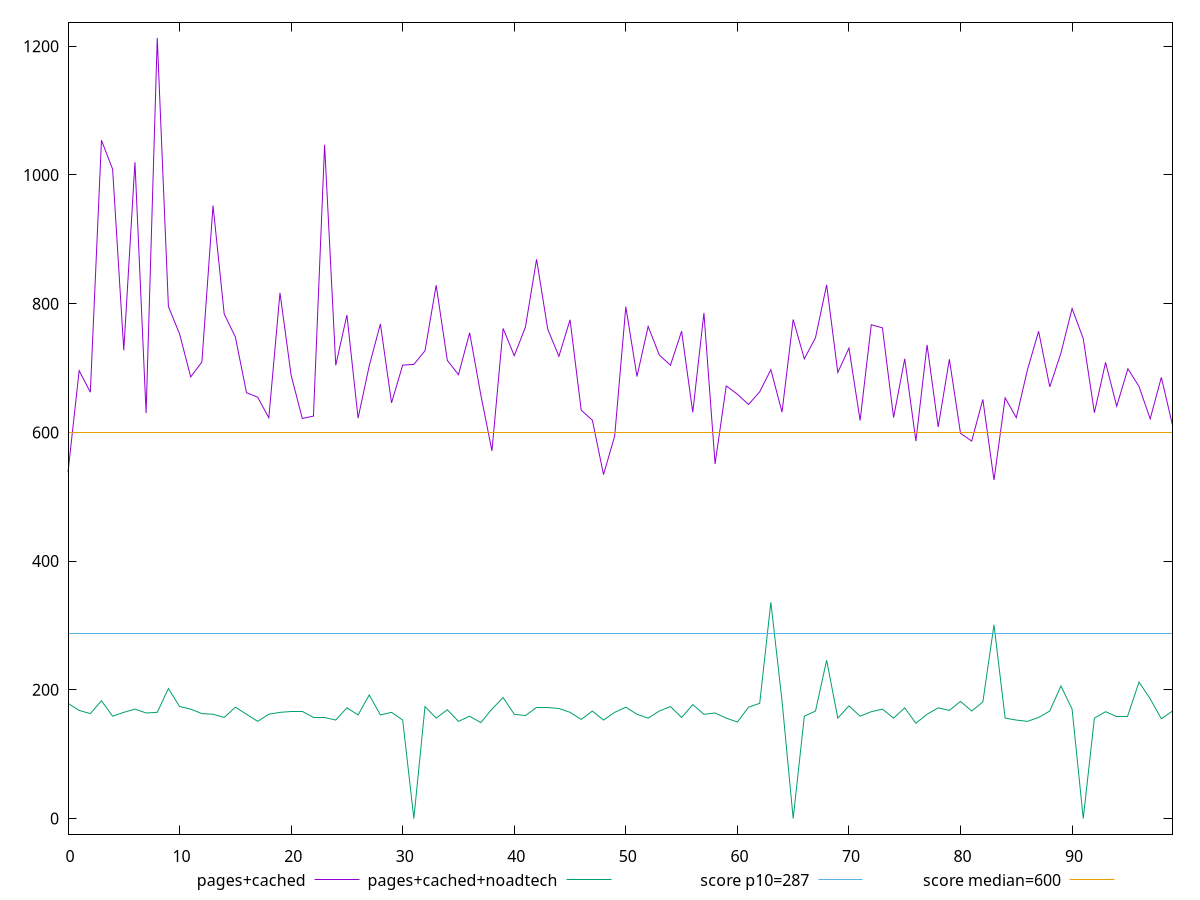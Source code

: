 reset

$pagesCached <<EOF
0 538.0000000000009
1 695.9809999999998
2 662.4530000000004
3 1053.9704999999994
4 1008.9570000000003
5 727.5739999999996
6 1019.8379999999988
7 629.9249999999975
8 1213
9 795.5319999999992
10 752.9950000000008
11 686.1959999999981
12 709.3610000000017
13 952.5
14 783.973
15 748.2940000000008
16 661.6290000000008
17 654.7210000000005
18 622.6849999999995
19 816.9324999999999
20 688.8205000000007
21 621.692
22 625.3169999999991
23 1047
24 704.2530000000006
25 782.424
26 622.215000000001
27 703.3840000000009
28 768.5135
29 645.9679999999998
30 704.5170000000016
31 705.6504999999979
32 726.8845000000001
33 828.7320000000018
34 711.8639999999996
35 689.6899999999996
36 754.8050000000003
37 658.5059999999994
38 571.219000000001
39 761.5
40 719.1485000000011
41 763.5490000000009
42 868.9379999999992
43 760.451
44 718.1524999999992
45 775.0049999999992
46 634.5240000000003
47 618.9770000000008
48 534.5
49 594.1460000000006
50 795.3885
51 686.7989999999991
52 764.6594999999998
53 720.2399999999998
54 704.3855000000003
55 757.2484999999997
56 631.0800000000008
57 785.5269999999991
58 551
59 672.2470000000012
60 659.3119999999999
61 643.3990000000003
62 663.1370000000006
63 697.480999999997
64 631.4999999999991
65 775.4375
66 714.2759999999998
67 747.0859999999993
68 829.2385000000013
69 693.089500000001
70 731
71 618.5349999999999
72 767.2330000000011
73 762.4589999999989
74 623.1310000000003
75 714.366
76 586.4460000000008
77 736
78 608.5139999999983
79 713.6485000000002
80 598.6120000000001
81 586.4789999999994
82 651.2669999999989
83 526
84 653.6589999999997
85 622.866
86 697.3720000000021
87 757.0244999999986
88 670.7305000000015
89 723.2154999999993
90 792.4560000000001
91 745.8469999999998
92 630.6609999999991
93 708.723
94 640.5910000000013
95 698.9110000000001
96 671.299
97 621.0190000000002
98 685.5514999999996
99 611.2249999999995
EOF

$pagesCachedNoadtech <<EOF
0 178.99999999999977
1 167.99999999999977
2 162.99999999999955
3 183
4 158.99999999999955
5 165
6 170
7 164.00000000000023
8 165
9 202
10 173.99999999999977
11 170
12 163
13 162
14 156.99999999999977
15 172.99999999999977
16 162
17 151
18 162
19 165
20 166.99999999999977
21 167
22 156.99999999999955
23 157
24 152.99999999999955
25 171.99999999999955
26 161.00000000000023
27 192
28 161
29 164.99999999999977
30 153
31 0
32 174
33 156
34 169
35 151
36 159
37 149
38 169.99999999999955
39 188
40 162
41 160
42 172
43 171.99999999999977
44 171
45 165
46 153.99999999999977
47 167
48 153
49 165
50 173.00000000000023
51 162
52 156
53 167
54 174
55 156.99999999999955
56 177
57 162
58 164
59 155.99999999999977
60 150
61 172.99999999999977
62 178.99999999999955
63 336
64 182.99999999999977
65 0
66 159
67 167.00000000000023
68 245.99999999999977
69 156
70 175
71 159
72 165.99999999999977
73 169.99999999999955
74 156
75 172
76 148
77 162
78 172
79 168
80 182.00000000000023
81 167
82 181.00000000000023
83 300.9999999999993
84 156
85 152.99999999999977
86 151.00000000000023
87 156.99999999999977
88 167
89 206
90 170
91 0
92 156.00000000000023
93 165.99999999999955
94 157.99999999999977
95 157.99999999999977
96 211.99999999999977
97 186.00000000000023
98 155
99 167.00000000000023
EOF

set key outside below
set xrange [0:99]
set yrange [-24.26:1237.26]
set trange [-24.26:1237.26]
set terminal svg size 640, 520 enhanced background rgb 'white'
set output "report_00012_2021-02-09T11:01:39.952Z/total-blocking-time/comparison/line/1_vs_2.svg"

plot $pagesCached title "pages+cached" with line, \
     $pagesCachedNoadtech title "pages+cached+noadtech" with line, \
     287 title "score p10=287", \
     600 title "score median=600"

reset
